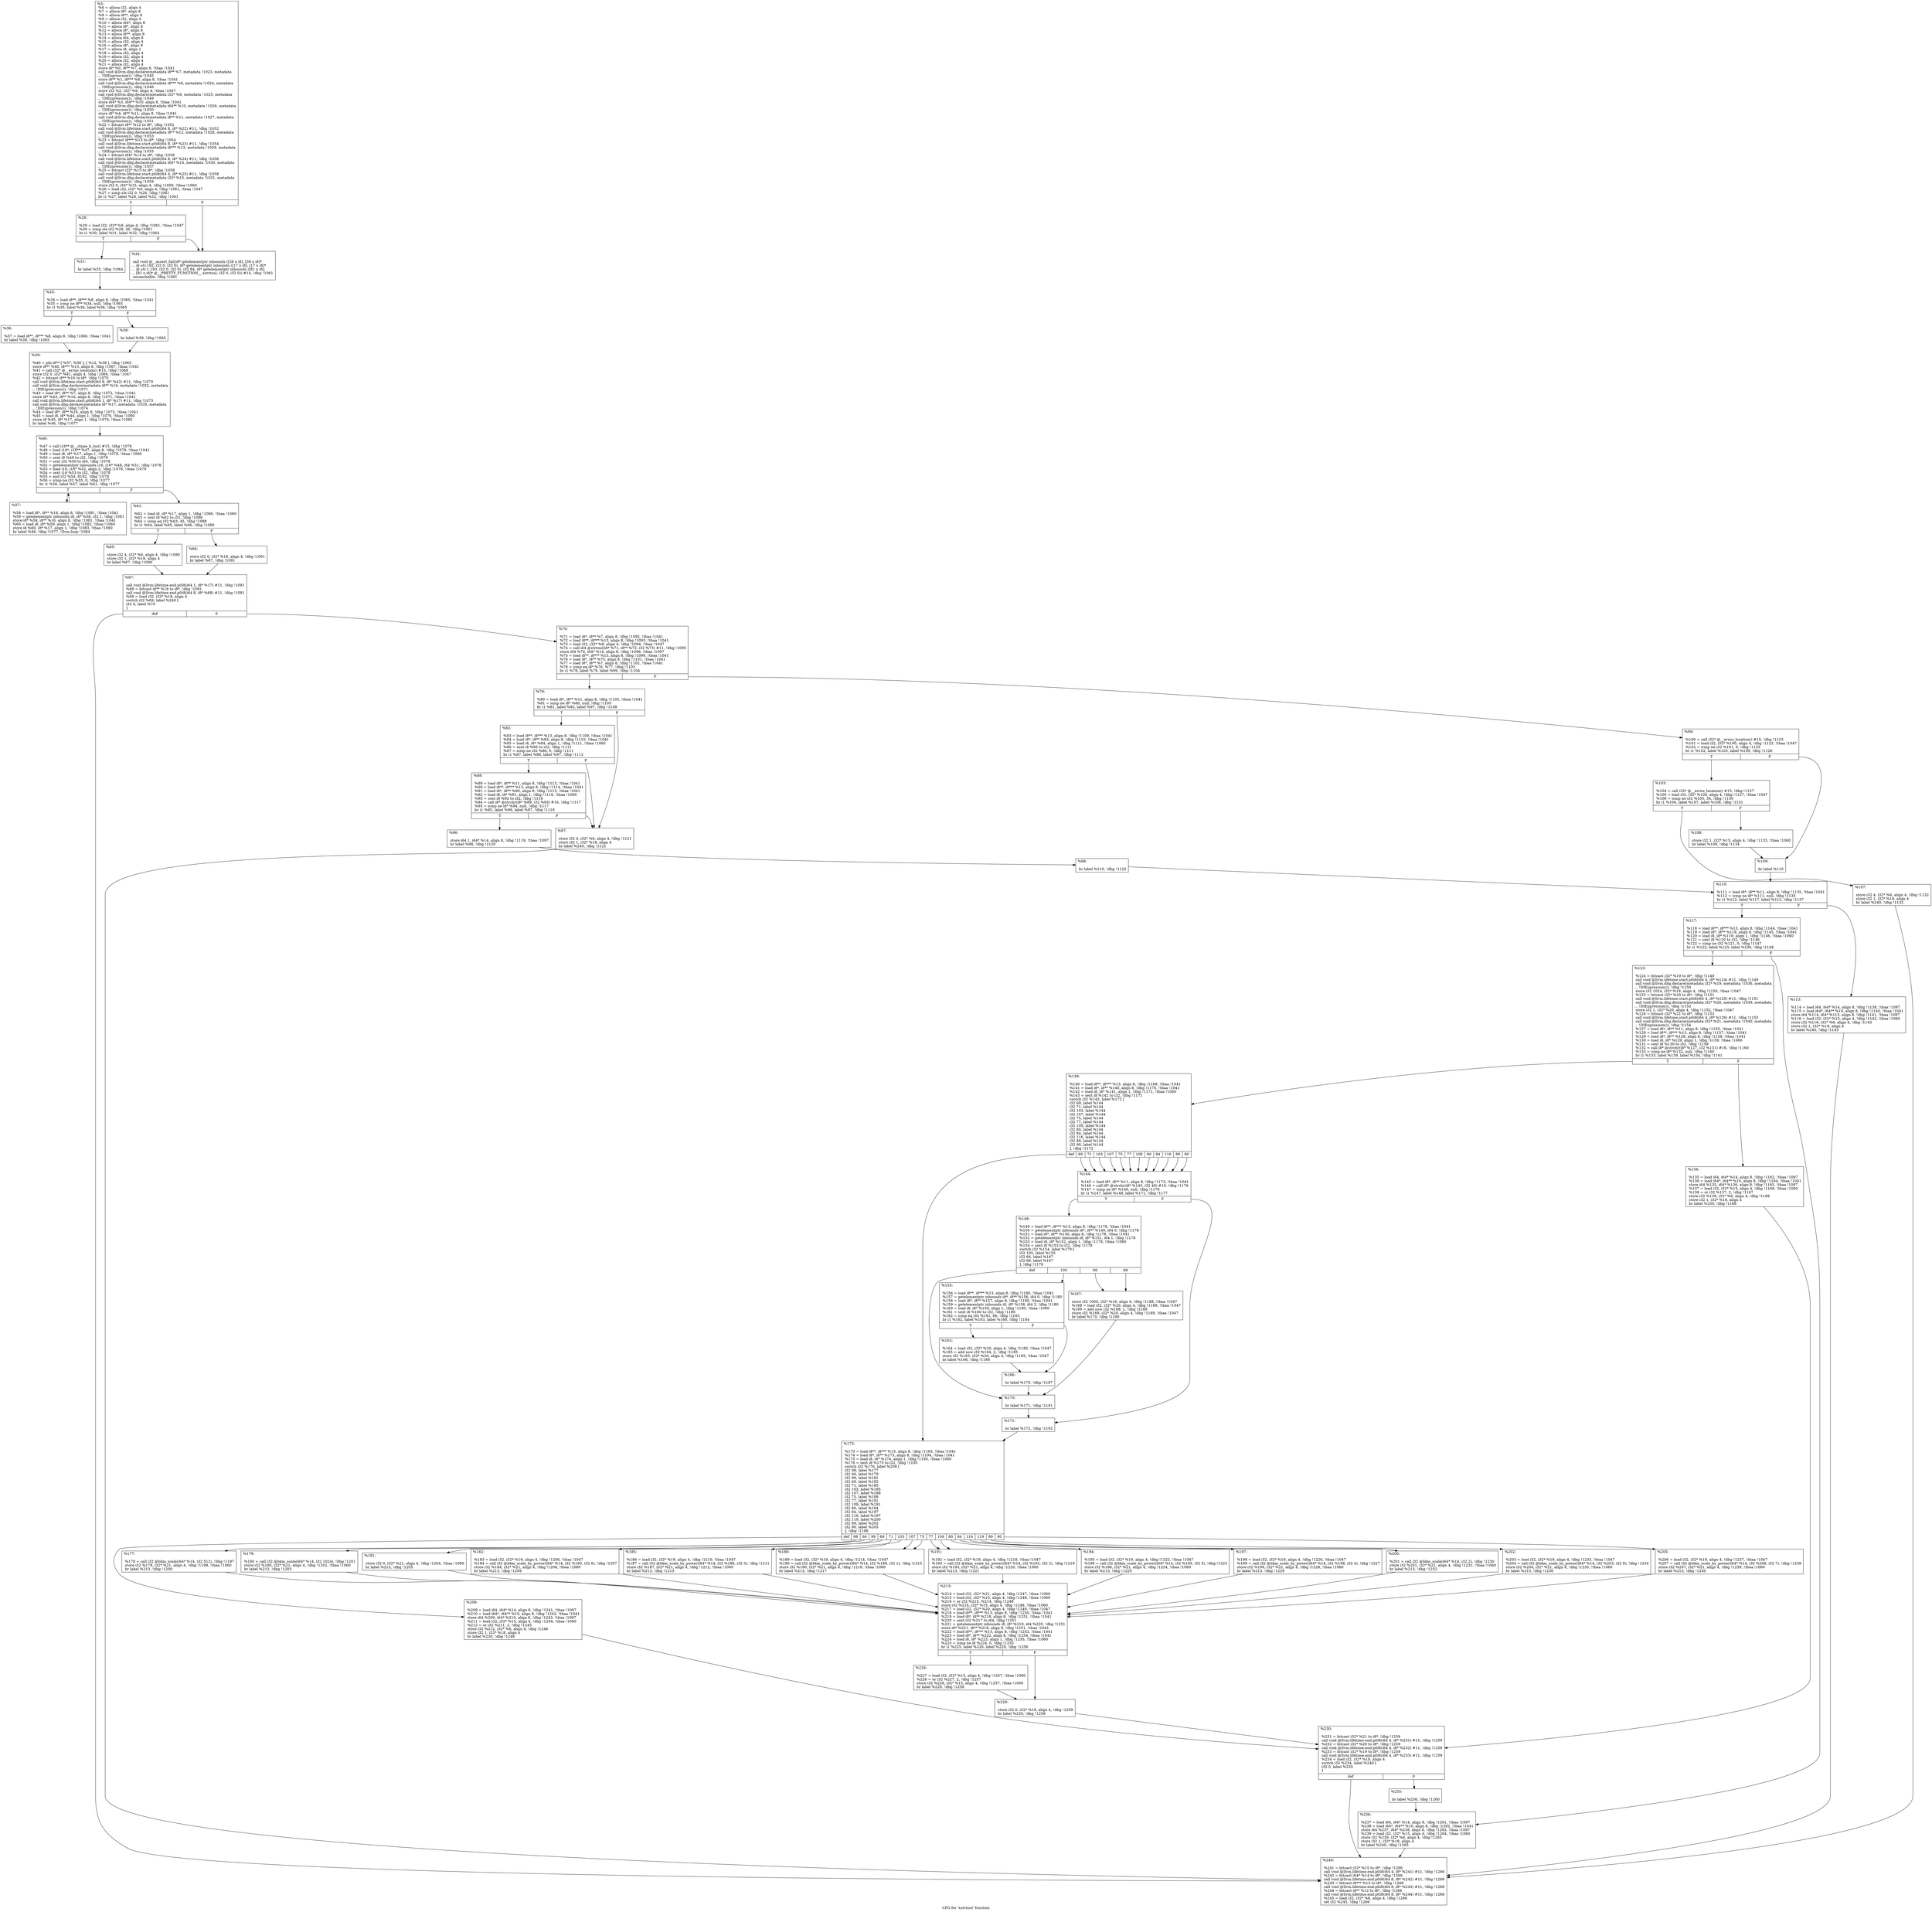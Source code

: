 digraph "CFG for 'xstrtoul' function" {
	label="CFG for 'xstrtoul' function";

	Node0xe2a350 [shape=record,label="{%5:\l  %6 = alloca i32, align 4\l  %7 = alloca i8*, align 8\l  %8 = alloca i8**, align 8\l  %9 = alloca i32, align 4\l  %10 = alloca i64*, align 8\l  %11 = alloca i8*, align 8\l  %12 = alloca i8*, align 8\l  %13 = alloca i8**, align 8\l  %14 = alloca i64, align 8\l  %15 = alloca i32, align 4\l  %16 = alloca i8*, align 8\l  %17 = alloca i8, align 1\l  %18 = alloca i32, align 4\l  %19 = alloca i32, align 4\l  %20 = alloca i32, align 4\l  %21 = alloca i32, align 4\l  store i8* %0, i8** %7, align 8, !tbaa !1041\l  call void @llvm.dbg.declare(metadata i8** %7, metadata !1023, metadata\l... !DIExpression()), !dbg !1045\l  store i8** %1, i8*** %8, align 8, !tbaa !1041\l  call void @llvm.dbg.declare(metadata i8*** %8, metadata !1024, metadata\l... !DIExpression()), !dbg !1046\l  store i32 %2, i32* %9, align 4, !tbaa !1047\l  call void @llvm.dbg.declare(metadata i32* %9, metadata !1025, metadata\l... !DIExpression()), !dbg !1049\l  store i64* %3, i64** %10, align 8, !tbaa !1041\l  call void @llvm.dbg.declare(metadata i64** %10, metadata !1026, metadata\l... !DIExpression()), !dbg !1050\l  store i8* %4, i8** %11, align 8, !tbaa !1041\l  call void @llvm.dbg.declare(metadata i8** %11, metadata !1027, metadata\l... !DIExpression()), !dbg !1051\l  %22 = bitcast i8** %12 to i8*, !dbg !1052\l  call void @llvm.lifetime.start.p0i8(i64 8, i8* %22) #11, !dbg !1052\l  call void @llvm.dbg.declare(metadata i8** %12, metadata !1028, metadata\l... !DIExpression()), !dbg !1053\l  %23 = bitcast i8*** %13 to i8*, !dbg !1054\l  call void @llvm.lifetime.start.p0i8(i64 8, i8* %23) #11, !dbg !1054\l  call void @llvm.dbg.declare(metadata i8*** %13, metadata !1029, metadata\l... !DIExpression()), !dbg !1055\l  %24 = bitcast i64* %14 to i8*, !dbg !1056\l  call void @llvm.lifetime.start.p0i8(i64 8, i8* %24) #11, !dbg !1056\l  call void @llvm.dbg.declare(metadata i64* %14, metadata !1030, metadata\l... !DIExpression()), !dbg !1057\l  %25 = bitcast i32* %15 to i8*, !dbg !1058\l  call void @llvm.lifetime.start.p0i8(i64 4, i8* %25) #11, !dbg !1058\l  call void @llvm.dbg.declare(metadata i32* %15, metadata !1031, metadata\l... !DIExpression()), !dbg !1059\l  store i32 0, i32* %15, align 4, !dbg !1059, !tbaa !1060\l  %26 = load i32, i32* %9, align 4, !dbg !1061, !tbaa !1047\l  %27 = icmp sle i32 0, %26, !dbg !1061\l  br i1 %27, label %28, label %32, !dbg !1061\l|{<s0>T|<s1>F}}"];
	Node0xe2a350:s0 -> Node0xe2a660;
	Node0xe2a350:s1 -> Node0xe2a700;
	Node0xe2a660 [shape=record,label="{%28:\l\l  %29 = load i32, i32* %9, align 4, !dbg !1061, !tbaa !1047\l  %30 = icmp sle i32 %29, 36, !dbg !1061\l  br i1 %30, label %31, label %32, !dbg !1064\l|{<s0>T|<s1>F}}"];
	Node0xe2a660:s0 -> Node0xe2a6b0;
	Node0xe2a660:s1 -> Node0xe2a700;
	Node0xe2a6b0 [shape=record,label="{%31:\l\l  br label %33, !dbg !1064\l}"];
	Node0xe2a6b0 -> Node0xe2a750;
	Node0xe2a700 [shape=record,label="{%32:\l\l  call void @__assert_fail(i8* getelementptr inbounds ([38 x i8], [38 x i8]*\l... @.str.192, i32 0, i32 0), i8* getelementptr inbounds ([17 x i8], [17 x i8]*\l... @.str.1.193, i32 0, i32 0), i32 84, i8* getelementptr inbounds ([81 x i8],\l... [81 x i8]* @__PRETTY_FUNCTION__.xstrtoul, i32 0, i32 0)) #14, !dbg !1061\l  unreachable, !dbg !1061\l}"];
	Node0xe2a750 [shape=record,label="{%33:\l\l  %34 = load i8**, i8*** %8, align 8, !dbg !1065, !tbaa !1041\l  %35 = icmp ne i8** %34, null, !dbg !1065\l  br i1 %35, label %36, label %38, !dbg !1065\l|{<s0>T|<s1>F}}"];
	Node0xe2a750:s0 -> Node0xe2a7a0;
	Node0xe2a750:s1 -> Node0xe2a7f0;
	Node0xe2a7a0 [shape=record,label="{%36:\l\l  %37 = load i8**, i8*** %8, align 8, !dbg !1066, !tbaa !1041\l  br label %39, !dbg !1065\l}"];
	Node0xe2a7a0 -> Node0xe2a840;
	Node0xe2a7f0 [shape=record,label="{%38:\l\l  br label %39, !dbg !1065\l}"];
	Node0xe2a7f0 -> Node0xe2a840;
	Node0xe2a840 [shape=record,label="{%39:\l\l  %40 = phi i8** [ %37, %36 ], [ %12, %38 ], !dbg !1065\l  store i8** %40, i8*** %13, align 8, !dbg !1067, !tbaa !1041\l  %41 = call i32* @__errno_location() #15, !dbg !1068\l  store i32 0, i32* %41, align 4, !dbg !1069, !tbaa !1047\l  %42 = bitcast i8** %16 to i8*, !dbg !1070\l  call void @llvm.lifetime.start.p0i8(i64 8, i8* %42) #11, !dbg !1070\l  call void @llvm.dbg.declare(metadata i8** %16, metadata !1032, metadata\l... !DIExpression()), !dbg !1071\l  %43 = load i8*, i8** %7, align 8, !dbg !1072, !tbaa !1041\l  store i8* %43, i8** %16, align 8, !dbg !1071, !tbaa !1041\l  call void @llvm.lifetime.start.p0i8(i64 1, i8* %17) #11, !dbg !1073\l  call void @llvm.dbg.declare(metadata i8* %17, metadata !1035, metadata\l... !DIExpression()), !dbg !1074\l  %44 = load i8*, i8** %16, align 8, !dbg !1075, !tbaa !1041\l  %45 = load i8, i8* %44, align 1, !dbg !1076, !tbaa !1060\l  store i8 %45, i8* %17, align 1, !dbg !1074, !tbaa !1060\l  br label %46, !dbg !1077\l}"];
	Node0xe2a840 -> Node0xe2a890;
	Node0xe2a890 [shape=record,label="{%46:\l\l  %47 = call i16** @__ctype_b_loc() #15, !dbg !1078\l  %48 = load i16*, i16** %47, align 8, !dbg !1078, !tbaa !1041\l  %49 = load i8, i8* %17, align 1, !dbg !1078, !tbaa !1060\l  %50 = zext i8 %49 to i32, !dbg !1078\l  %51 = sext i32 %50 to i64, !dbg !1078\l  %52 = getelementptr inbounds i16, i16* %48, i64 %51, !dbg !1078\l  %53 = load i16, i16* %52, align 2, !dbg !1078, !tbaa !1079\l  %54 = zext i16 %53 to i32, !dbg !1078\l  %55 = and i32 %54, 8192, !dbg !1078\l  %56 = icmp ne i32 %55, 0, !dbg !1077\l  br i1 %56, label %57, label %61, !dbg !1077\l|{<s0>T|<s1>F}}"];
	Node0xe2a890:s0 -> Node0xe2a8e0;
	Node0xe2a890:s1 -> Node0xe2a930;
	Node0xe2a8e0 [shape=record,label="{%57:\l\l  %58 = load i8*, i8** %16, align 8, !dbg !1081, !tbaa !1041\l  %59 = getelementptr inbounds i8, i8* %58, i32 1, !dbg !1081\l  store i8* %59, i8** %16, align 8, !dbg !1081, !tbaa !1041\l  %60 = load i8, i8* %59, align 1, !dbg !1082, !tbaa !1060\l  store i8 %60, i8* %17, align 1, !dbg !1083, !tbaa !1060\l  br label %46, !dbg !1077, !llvm.loop !1084\l}"];
	Node0xe2a8e0 -> Node0xe2a890;
	Node0xe2a930 [shape=record,label="{%61:\l\l  %62 = load i8, i8* %17, align 1, !dbg !1086, !tbaa !1060\l  %63 = zext i8 %62 to i32, !dbg !1086\l  %64 = icmp eq i32 %63, 45, !dbg !1088\l  br i1 %64, label %65, label %66, !dbg !1089\l|{<s0>T|<s1>F}}"];
	Node0xe2a930:s0 -> Node0xe2a980;
	Node0xe2a930:s1 -> Node0xe2a9d0;
	Node0xe2a980 [shape=record,label="{%65:\l\l  store i32 4, i32* %6, align 4, !dbg !1090\l  store i32 1, i32* %18, align 4\l  br label %67, !dbg !1090\l}"];
	Node0xe2a980 -> Node0xe2aa20;
	Node0xe2a9d0 [shape=record,label="{%66:\l\l  store i32 0, i32* %18, align 4, !dbg !1091\l  br label %67, !dbg !1091\l}"];
	Node0xe2a9d0 -> Node0xe2aa20;
	Node0xe2aa20 [shape=record,label="{%67:\l\l  call void @llvm.lifetime.end.p0i8(i64 1, i8* %17) #11, !dbg !1091\l  %68 = bitcast i8** %16 to i8*, !dbg !1091\l  call void @llvm.lifetime.end.p0i8(i64 8, i8* %68) #11, !dbg !1091\l  %69 = load i32, i32* %18, align 4\l  switch i32 %69, label %240 [\l    i32 0, label %70\l  ]\l|{<s0>def|<s1>0}}"];
	Node0xe2aa20:s0 -> Node0xe2b8d0;
	Node0xe2aa20:s1 -> Node0xe2aa70;
	Node0xe2aa70 [shape=record,label="{%70:\l\l  %71 = load i8*, i8** %7, align 8, !dbg !1092, !tbaa !1041\l  %72 = load i8**, i8*** %13, align 8, !dbg !1093, !tbaa !1041\l  %73 = load i32, i32* %9, align 4, !dbg !1094, !tbaa !1047\l  %74 = call i64 @strtoul(i8* %71, i8** %72, i32 %73) #11, !dbg !1095\l  store i64 %74, i64* %14, align 8, !dbg !1096, !tbaa !1097\l  %75 = load i8**, i8*** %13, align 8, !dbg !1099, !tbaa !1041\l  %76 = load i8*, i8** %75, align 8, !dbg !1101, !tbaa !1041\l  %77 = load i8*, i8** %7, align 8, !dbg !1102, !tbaa !1041\l  %78 = icmp eq i8* %76, %77, !dbg !1103\l  br i1 %78, label %79, label %99, !dbg !1104\l|{<s0>T|<s1>F}}"];
	Node0xe2aa70:s0 -> Node0xe2aac0;
	Node0xe2aa70:s1 -> Node0xe2aca0;
	Node0xe2aac0 [shape=record,label="{%79:\l\l  %80 = load i8*, i8** %11, align 8, !dbg !1105, !tbaa !1041\l  %81 = icmp ne i8* %80, null, !dbg !1105\l  br i1 %81, label %82, label %97, !dbg !1108\l|{<s0>T|<s1>F}}"];
	Node0xe2aac0:s0 -> Node0xe2ab10;
	Node0xe2aac0:s1 -> Node0xe2ac00;
	Node0xe2ab10 [shape=record,label="{%82:\l\l  %83 = load i8**, i8*** %13, align 8, !dbg !1109, !tbaa !1041\l  %84 = load i8*, i8** %83, align 8, !dbg !1110, !tbaa !1041\l  %85 = load i8, i8* %84, align 1, !dbg !1111, !tbaa !1060\l  %86 = sext i8 %85 to i32, !dbg !1111\l  %87 = icmp ne i32 %86, 0, !dbg !1111\l  br i1 %87, label %88, label %97, !dbg !1112\l|{<s0>T|<s1>F}}"];
	Node0xe2ab10:s0 -> Node0xe2ab60;
	Node0xe2ab10:s1 -> Node0xe2ac00;
	Node0xe2ab60 [shape=record,label="{%88:\l\l  %89 = load i8*, i8** %11, align 8, !dbg !1113, !tbaa !1041\l  %90 = load i8**, i8*** %13, align 8, !dbg !1114, !tbaa !1041\l  %91 = load i8*, i8** %90, align 8, !dbg !1115, !tbaa !1041\l  %92 = load i8, i8* %91, align 1, !dbg !1116, !tbaa !1060\l  %93 = sext i8 %92 to i32, !dbg !1116\l  %94 = call i8* @strchr(i8* %89, i32 %93) #16, !dbg !1117\l  %95 = icmp ne i8* %94, null, !dbg !1117\l  br i1 %95, label %96, label %97, !dbg !1118\l|{<s0>T|<s1>F}}"];
	Node0xe2ab60:s0 -> Node0xe2abb0;
	Node0xe2ab60:s1 -> Node0xe2ac00;
	Node0xe2abb0 [shape=record,label="{%96:\l\l  store i64 1, i64* %14, align 8, !dbg !1119, !tbaa !1097\l  br label %98, !dbg !1120\l}"];
	Node0xe2abb0 -> Node0xe2ac50;
	Node0xe2ac00 [shape=record,label="{%97:\l\l  store i32 4, i32* %6, align 4, !dbg !1121\l  store i32 1, i32* %18, align 4\l  br label %240, !dbg !1121\l}"];
	Node0xe2ac00 -> Node0xe2b8d0;
	Node0xe2ac50 [shape=record,label="{%98:\l\l  br label %110, !dbg !1122\l}"];
	Node0xe2ac50 -> Node0xe2ae30;
	Node0xe2aca0 [shape=record,label="{%99:\l\l  %100 = call i32* @__errno_location() #15, !dbg !1123\l  %101 = load i32, i32* %100, align 4, !dbg !1123, !tbaa !1047\l  %102 = icmp ne i32 %101, 0, !dbg !1125\l  br i1 %102, label %103, label %109, !dbg !1126\l|{<s0>T|<s1>F}}"];
	Node0xe2aca0:s0 -> Node0xe2acf0;
	Node0xe2aca0:s1 -> Node0xe2ade0;
	Node0xe2acf0 [shape=record,label="{%103:\l\l  %104 = call i32* @__errno_location() #15, !dbg !1127\l  %105 = load i32, i32* %104, align 4, !dbg !1127, !tbaa !1047\l  %106 = icmp ne i32 %105, 34, !dbg !1130\l  br i1 %106, label %107, label %108, !dbg !1131\l|{<s0>T|<s1>F}}"];
	Node0xe2acf0:s0 -> Node0xe2ad40;
	Node0xe2acf0:s1 -> Node0xe2ad90;
	Node0xe2ad40 [shape=record,label="{%107:\l\l  store i32 4, i32* %6, align 4, !dbg !1132\l  store i32 1, i32* %18, align 4\l  br label %240, !dbg !1132\l}"];
	Node0xe2ad40 -> Node0xe2b8d0;
	Node0xe2ad90 [shape=record,label="{%108:\l\l  store i32 1, i32* %15, align 4, !dbg !1133, !tbaa !1060\l  br label %109, !dbg !1134\l}"];
	Node0xe2ad90 -> Node0xe2ade0;
	Node0xe2ade0 [shape=record,label="{%109:\l\l  br label %110\l}"];
	Node0xe2ade0 -> Node0xe2ae30;
	Node0xe2ae30 [shape=record,label="{%110:\l\l  %111 = load i8*, i8** %11, align 8, !dbg !1135, !tbaa !1041\l  %112 = icmp ne i8* %111, null, !dbg !1135\l  br i1 %112, label %117, label %113, !dbg !1137\l|{<s0>T|<s1>F}}"];
	Node0xe2ae30:s0 -> Node0xe2aed0;
	Node0xe2ae30:s1 -> Node0xe2ae80;
	Node0xe2ae80 [shape=record,label="{%113:\l\l  %114 = load i64, i64* %14, align 8, !dbg !1138, !tbaa !1097\l  %115 = load i64*, i64** %10, align 8, !dbg !1140, !tbaa !1041\l  store i64 %114, i64* %115, align 8, !dbg !1141, !tbaa !1097\l  %116 = load i32, i32* %15, align 4, !dbg !1142, !tbaa !1060\l  store i32 %116, i32* %6, align 4, !dbg !1143\l  store i32 1, i32* %18, align 4\l  br label %240, !dbg !1143\l}"];
	Node0xe2ae80 -> Node0xe2b8d0;
	Node0xe2aed0 [shape=record,label="{%117:\l\l  %118 = load i8**, i8*** %13, align 8, !dbg !1144, !tbaa !1041\l  %119 = load i8*, i8** %118, align 8, !dbg !1145, !tbaa !1041\l  %120 = load i8, i8* %119, align 1, !dbg !1146, !tbaa !1060\l  %121 = sext i8 %120 to i32, !dbg !1146\l  %122 = icmp ne i32 %121, 0, !dbg !1147\l  br i1 %122, label %123, label %236, !dbg !1148\l|{<s0>T|<s1>F}}"];
	Node0xe2aed0:s0 -> Node0xe2af20;
	Node0xe2aed0:s1 -> Node0xe2b880;
	Node0xe2af20 [shape=record,label="{%123:\l\l  %124 = bitcast i32* %19 to i8*, !dbg !1149\l  call void @llvm.lifetime.start.p0i8(i64 4, i8* %124) #11, !dbg !1149\l  call void @llvm.dbg.declare(metadata i32* %19, metadata !1036, metadata\l... !DIExpression()), !dbg !1150\l  store i32 1024, i32* %19, align 4, !dbg !1150, !tbaa !1047\l  %125 = bitcast i32* %20 to i8*, !dbg !1151\l  call void @llvm.lifetime.start.p0i8(i64 4, i8* %125) #11, !dbg !1151\l  call void @llvm.dbg.declare(metadata i32* %20, metadata !1039, metadata\l... !DIExpression()), !dbg !1152\l  store i32 1, i32* %20, align 4, !dbg !1152, !tbaa !1047\l  %126 = bitcast i32* %21 to i8*, !dbg !1153\l  call void @llvm.lifetime.start.p0i8(i64 4, i8* %126) #11, !dbg !1153\l  call void @llvm.dbg.declare(metadata i32* %21, metadata !1040, metadata\l... !DIExpression()), !dbg !1154\l  %127 = load i8*, i8** %11, align 8, !dbg !1155, !tbaa !1041\l  %128 = load i8**, i8*** %13, align 8, !dbg !1157, !tbaa !1041\l  %129 = load i8*, i8** %128, align 8, !dbg !1158, !tbaa !1041\l  %130 = load i8, i8* %129, align 1, !dbg !1159, !tbaa !1060\l  %131 = sext i8 %130 to i32, !dbg !1159\l  %132 = call i8* @strchr(i8* %127, i32 %131) #16, !dbg !1160\l  %133 = icmp ne i8* %132, null, !dbg !1160\l  br i1 %133, label %139, label %134, !dbg !1161\l|{<s0>T|<s1>F}}"];
	Node0xe2af20:s0 -> Node0xe2afc0;
	Node0xe2af20:s1 -> Node0xe2af70;
	Node0xe2af70 [shape=record,label="{%134:\l\l  %135 = load i64, i64* %14, align 8, !dbg !1162, !tbaa !1097\l  %136 = load i64*, i64** %10, align 8, !dbg !1164, !tbaa !1041\l  store i64 %135, i64* %136, align 8, !dbg !1165, !tbaa !1097\l  %137 = load i32, i32* %15, align 4, !dbg !1166, !tbaa !1060\l  %138 = or i32 %137, 2, !dbg !1167\l  store i32 %138, i32* %6, align 4, !dbg !1168\l  store i32 1, i32* %18, align 4\l  br label %230, !dbg !1168\l}"];
	Node0xe2af70 -> Node0xe2b7e0;
	Node0xe2afc0 [shape=record,label="{%139:\l\l  %140 = load i8**, i8*** %13, align 8, !dbg !1169, !tbaa !1041\l  %141 = load i8*, i8** %140, align 8, !dbg !1170, !tbaa !1041\l  %142 = load i8, i8* %141, align 1, !dbg !1171, !tbaa !1060\l  %143 = sext i8 %142 to i32, !dbg !1171\l  switch i32 %143, label %172 [\l    i32 69, label %144\l    i32 71, label %144\l    i32 103, label %144\l    i32 107, label %144\l    i32 75, label %144\l    i32 77, label %144\l    i32 109, label %144\l    i32 80, label %144\l    i32 84, label %144\l    i32 116, label %144\l    i32 89, label %144\l    i32 90, label %144\l  ], !dbg !1172\l|{<s0>def|<s1>69|<s2>71|<s3>103|<s4>107|<s5>75|<s6>77|<s7>109|<s8>80|<s9>84|<s10>116|<s11>89|<s12>90}}"];
	Node0xe2afc0:s0 -> Node0xe2b290;
	Node0xe2afc0:s1 -> Node0xe2b010;
	Node0xe2afc0:s2 -> Node0xe2b010;
	Node0xe2afc0:s3 -> Node0xe2b010;
	Node0xe2afc0:s4 -> Node0xe2b010;
	Node0xe2afc0:s5 -> Node0xe2b010;
	Node0xe2afc0:s6 -> Node0xe2b010;
	Node0xe2afc0:s7 -> Node0xe2b010;
	Node0xe2afc0:s8 -> Node0xe2b010;
	Node0xe2afc0:s9 -> Node0xe2b010;
	Node0xe2afc0:s10 -> Node0xe2b010;
	Node0xe2afc0:s11 -> Node0xe2b010;
	Node0xe2afc0:s12 -> Node0xe2b010;
	Node0xe2b010 [shape=record,label="{%144:\l\l  %145 = load i8*, i8** %11, align 8, !dbg !1173, !tbaa !1041\l  %146 = call i8* @strchr(i8* %145, i32 48) #16, !dbg !1176\l  %147 = icmp ne i8* %146, null, !dbg !1176\l  br i1 %147, label %148, label %171, !dbg !1177\l|{<s0>T|<s1>F}}"];
	Node0xe2b010:s0 -> Node0xe2b060;
	Node0xe2b010:s1 -> Node0xe2b240;
	Node0xe2b060 [shape=record,label="{%148:\l\l  %149 = load i8**, i8*** %13, align 8, !dbg !1178, !tbaa !1041\l  %150 = getelementptr inbounds i8*, i8** %149, i64 0, !dbg !1178\l  %151 = load i8*, i8** %150, align 8, !dbg !1178, !tbaa !1041\l  %152 = getelementptr inbounds i8, i8* %151, i64 1, !dbg !1178\l  %153 = load i8, i8* %152, align 1, !dbg !1178, !tbaa !1060\l  %154 = sext i8 %153 to i32, !dbg !1178\l  switch i32 %154, label %170 [\l    i32 105, label %155\l    i32 66, label %167\l    i32 68, label %167\l  ], !dbg !1179\l|{<s0>def|<s1>105|<s2>66|<s3>68}}"];
	Node0xe2b060:s0 -> Node0xe2b1f0;
	Node0xe2b060:s1 -> Node0xe2b0b0;
	Node0xe2b060:s2 -> Node0xe2b1a0;
	Node0xe2b060:s3 -> Node0xe2b1a0;
	Node0xe2b0b0 [shape=record,label="{%155:\l\l  %156 = load i8**, i8*** %13, align 8, !dbg !1180, !tbaa !1041\l  %157 = getelementptr inbounds i8*, i8** %156, i64 0, !dbg !1180\l  %158 = load i8*, i8** %157, align 8, !dbg !1180, !tbaa !1041\l  %159 = getelementptr inbounds i8, i8* %158, i64 2, !dbg !1180\l  %160 = load i8, i8* %159, align 1, !dbg !1180, !tbaa !1060\l  %161 = sext i8 %160 to i32, !dbg !1180\l  %162 = icmp eq i32 %161, 66, !dbg !1183\l  br i1 %162, label %163, label %166, !dbg !1184\l|{<s0>T|<s1>F}}"];
	Node0xe2b0b0:s0 -> Node0xe2b100;
	Node0xe2b0b0:s1 -> Node0xe2b150;
	Node0xe2b100 [shape=record,label="{%163:\l\l  %164 = load i32, i32* %20, align 4, !dbg !1185, !tbaa !1047\l  %165 = add nsw i32 %164, 2, !dbg !1185\l  store i32 %165, i32* %20, align 4, !dbg !1185, !tbaa !1047\l  br label %166, !dbg !1186\l}"];
	Node0xe2b100 -> Node0xe2b150;
	Node0xe2b150 [shape=record,label="{%166:\l\l  br label %170, !dbg !1187\l}"];
	Node0xe2b150 -> Node0xe2b1f0;
	Node0xe2b1a0 [shape=record,label="{%167:\l\l  store i32 1000, i32* %19, align 4, !dbg !1188, !tbaa !1047\l  %168 = load i32, i32* %20, align 4, !dbg !1189, !tbaa !1047\l  %169 = add nsw i32 %168, 1, !dbg !1189\l  store i32 %169, i32* %20, align 4, !dbg !1189, !tbaa !1047\l  br label %170, !dbg !1190\l}"];
	Node0xe2b1a0 -> Node0xe2b1f0;
	Node0xe2b1f0 [shape=record,label="{%170:\l\l  br label %171, !dbg !1191\l}"];
	Node0xe2b1f0 -> Node0xe2b240;
	Node0xe2b240 [shape=record,label="{%171:\l\l  br label %172, !dbg !1192\l}"];
	Node0xe2b240 -> Node0xe2b290;
	Node0xe2b290 [shape=record,label="{%172:\l\l  %173 = load i8**, i8*** %13, align 8, !dbg !1193, !tbaa !1041\l  %174 = load i8*, i8** %173, align 8, !dbg !1194, !tbaa !1041\l  %175 = load i8, i8* %174, align 1, !dbg !1195, !tbaa !1060\l  %176 = sext i8 %175 to i32, !dbg !1195\l  switch i32 %176, label %208 [\l    i32 98, label %177\l    i32 66, label %179\l    i32 99, label %181\l    i32 69, label %182\l    i32 71, label %185\l    i32 103, label %185\l    i32 107, label %188\l    i32 75, label %188\l    i32 77, label %191\l    i32 109, label %191\l    i32 80, label %194\l    i32 84, label %197\l    i32 116, label %197\l    i32 119, label %200\l    i32 89, label %202\l    i32 90, label %205\l  ], !dbg !1196\l|{<s0>def|<s1>98|<s2>66|<s3>99|<s4>69|<s5>71|<s6>103|<s7>107|<s8>75|<s9>77|<s10>109|<s11>80|<s12>84|<s13>116|<s14>119|<s15>89|<s16>90}}"];
	Node0xe2b290:s0 -> Node0xe2b6a0;
	Node0xe2b290:s1 -> Node0xe2b2e0;
	Node0xe2b290:s2 -> Node0xe2b330;
	Node0xe2b290:s3 -> Node0xe2b380;
	Node0xe2b290:s4 -> Node0xe2b3d0;
	Node0xe2b290:s5 -> Node0xe2b420;
	Node0xe2b290:s6 -> Node0xe2b420;
	Node0xe2b290:s7 -> Node0xe2b470;
	Node0xe2b290:s8 -> Node0xe2b470;
	Node0xe2b290:s9 -> Node0xe2b4c0;
	Node0xe2b290:s10 -> Node0xe2b4c0;
	Node0xe2b290:s11 -> Node0xe2b510;
	Node0xe2b290:s12 -> Node0xe2b560;
	Node0xe2b290:s13 -> Node0xe2b560;
	Node0xe2b290:s14 -> Node0xe2b5b0;
	Node0xe2b290:s15 -> Node0xe2b600;
	Node0xe2b290:s16 -> Node0xe2b650;
	Node0xe2b2e0 [shape=record,label="{%177:\l\l  %178 = call i32 @bkm_scale(i64* %14, i32 512), !dbg !1197\l  store i32 %178, i32* %21, align 4, !dbg !1199, !tbaa !1060\l  br label %213, !dbg !1200\l}"];
	Node0xe2b2e0 -> Node0xe2b6f0;
	Node0xe2b330 [shape=record,label="{%179:\l\l  %180 = call i32 @bkm_scale(i64* %14, i32 1024), !dbg !1201\l  store i32 %180, i32* %21, align 4, !dbg !1202, !tbaa !1060\l  br label %213, !dbg !1203\l}"];
	Node0xe2b330 -> Node0xe2b6f0;
	Node0xe2b380 [shape=record,label="{%181:\l\l  store i32 0, i32* %21, align 4, !dbg !1204, !tbaa !1060\l  br label %213, !dbg !1205\l}"];
	Node0xe2b380 -> Node0xe2b6f0;
	Node0xe2b3d0 [shape=record,label="{%182:\l\l  %183 = load i32, i32* %19, align 4, !dbg !1206, !tbaa !1047\l  %184 = call i32 @bkm_scale_by_power(i64* %14, i32 %183, i32 6), !dbg !1207\l  store i32 %184, i32* %21, align 4, !dbg !1208, !tbaa !1060\l  br label %213, !dbg !1209\l}"];
	Node0xe2b3d0 -> Node0xe2b6f0;
	Node0xe2b420 [shape=record,label="{%185:\l\l  %186 = load i32, i32* %19, align 4, !dbg !1210, !tbaa !1047\l  %187 = call i32 @bkm_scale_by_power(i64* %14, i32 %186, i32 3), !dbg !1211\l  store i32 %187, i32* %21, align 4, !dbg !1212, !tbaa !1060\l  br label %213, !dbg !1213\l}"];
	Node0xe2b420 -> Node0xe2b6f0;
	Node0xe2b470 [shape=record,label="{%188:\l\l  %189 = load i32, i32* %19, align 4, !dbg !1214, !tbaa !1047\l  %190 = call i32 @bkm_scale_by_power(i64* %14, i32 %189, i32 1), !dbg !1215\l  store i32 %190, i32* %21, align 4, !dbg !1216, !tbaa !1060\l  br label %213, !dbg !1217\l}"];
	Node0xe2b470 -> Node0xe2b6f0;
	Node0xe2b4c0 [shape=record,label="{%191:\l\l  %192 = load i32, i32* %19, align 4, !dbg !1218, !tbaa !1047\l  %193 = call i32 @bkm_scale_by_power(i64* %14, i32 %192, i32 2), !dbg !1219\l  store i32 %193, i32* %21, align 4, !dbg !1220, !tbaa !1060\l  br label %213, !dbg !1221\l}"];
	Node0xe2b4c0 -> Node0xe2b6f0;
	Node0xe2b510 [shape=record,label="{%194:\l\l  %195 = load i32, i32* %19, align 4, !dbg !1222, !tbaa !1047\l  %196 = call i32 @bkm_scale_by_power(i64* %14, i32 %195, i32 5), !dbg !1223\l  store i32 %196, i32* %21, align 4, !dbg !1224, !tbaa !1060\l  br label %213, !dbg !1225\l}"];
	Node0xe2b510 -> Node0xe2b6f0;
	Node0xe2b560 [shape=record,label="{%197:\l\l  %198 = load i32, i32* %19, align 4, !dbg !1226, !tbaa !1047\l  %199 = call i32 @bkm_scale_by_power(i64* %14, i32 %198, i32 4), !dbg !1227\l  store i32 %199, i32* %21, align 4, !dbg !1228, !tbaa !1060\l  br label %213, !dbg !1229\l}"];
	Node0xe2b560 -> Node0xe2b6f0;
	Node0xe2b5b0 [shape=record,label="{%200:\l\l  %201 = call i32 @bkm_scale(i64* %14, i32 2), !dbg !1230\l  store i32 %201, i32* %21, align 4, !dbg !1231, !tbaa !1060\l  br label %213, !dbg !1232\l}"];
	Node0xe2b5b0 -> Node0xe2b6f0;
	Node0xe2b600 [shape=record,label="{%202:\l\l  %203 = load i32, i32* %19, align 4, !dbg !1233, !tbaa !1047\l  %204 = call i32 @bkm_scale_by_power(i64* %14, i32 %203, i32 8), !dbg !1234\l  store i32 %204, i32* %21, align 4, !dbg !1235, !tbaa !1060\l  br label %213, !dbg !1236\l}"];
	Node0xe2b600 -> Node0xe2b6f0;
	Node0xe2b650 [shape=record,label="{%205:\l\l  %206 = load i32, i32* %19, align 4, !dbg !1237, !tbaa !1047\l  %207 = call i32 @bkm_scale_by_power(i64* %14, i32 %206, i32 7), !dbg !1238\l  store i32 %207, i32* %21, align 4, !dbg !1239, !tbaa !1060\l  br label %213, !dbg !1240\l}"];
	Node0xe2b650 -> Node0xe2b6f0;
	Node0xe2b6a0 [shape=record,label="{%208:\l\l  %209 = load i64, i64* %14, align 8, !dbg !1241, !tbaa !1097\l  %210 = load i64*, i64** %10, align 8, !dbg !1242, !tbaa !1041\l  store i64 %209, i64* %210, align 8, !dbg !1243, !tbaa !1097\l  %211 = load i32, i32* %15, align 4, !dbg !1244, !tbaa !1060\l  %212 = or i32 %211, 2, !dbg !1245\l  store i32 %212, i32* %6, align 4, !dbg !1246\l  store i32 1, i32* %18, align 4\l  br label %230, !dbg !1246\l}"];
	Node0xe2b6a0 -> Node0xe2b7e0;
	Node0xe2b6f0 [shape=record,label="{%213:\l\l  %214 = load i32, i32* %21, align 4, !dbg !1247, !tbaa !1060\l  %215 = load i32, i32* %15, align 4, !dbg !1248, !tbaa !1060\l  %216 = or i32 %215, %214, !dbg !1248\l  store i32 %216, i32* %15, align 4, !dbg !1248, !tbaa !1060\l  %217 = load i32, i32* %20, align 4, !dbg !1249, !tbaa !1047\l  %218 = load i8**, i8*** %13, align 8, !dbg !1250, !tbaa !1041\l  %219 = load i8*, i8** %218, align 8, !dbg !1251, !tbaa !1041\l  %220 = sext i32 %217 to i64, !dbg !1251\l  %221 = getelementptr inbounds i8, i8* %219, i64 %220, !dbg !1251\l  store i8* %221, i8** %218, align 8, !dbg !1251, !tbaa !1041\l  %222 = load i8**, i8*** %13, align 8, !dbg !1252, !tbaa !1041\l  %223 = load i8*, i8** %222, align 8, !dbg !1254, !tbaa !1041\l  %224 = load i8, i8* %223, align 1, !dbg !1255, !tbaa !1060\l  %225 = icmp ne i8 %224, 0, !dbg !1255\l  br i1 %225, label %226, label %229, !dbg !1256\l|{<s0>T|<s1>F}}"];
	Node0xe2b6f0:s0 -> Node0xe2b740;
	Node0xe2b6f0:s1 -> Node0xe2b790;
	Node0xe2b740 [shape=record,label="{%226:\l\l  %227 = load i32, i32* %15, align 4, !dbg !1257, !tbaa !1060\l  %228 = or i32 %227, 2, !dbg !1257\l  store i32 %228, i32* %15, align 4, !dbg !1257, !tbaa !1060\l  br label %229, !dbg !1258\l}"];
	Node0xe2b740 -> Node0xe2b790;
	Node0xe2b790 [shape=record,label="{%229:\l\l  store i32 0, i32* %18, align 4, !dbg !1259\l  br label %230, !dbg !1259\l}"];
	Node0xe2b790 -> Node0xe2b7e0;
	Node0xe2b7e0 [shape=record,label="{%230:\l\l  %231 = bitcast i32* %21 to i8*, !dbg !1259\l  call void @llvm.lifetime.end.p0i8(i64 4, i8* %231) #11, !dbg !1259\l  %232 = bitcast i32* %20 to i8*, !dbg !1259\l  call void @llvm.lifetime.end.p0i8(i64 4, i8* %232) #11, !dbg !1259\l  %233 = bitcast i32* %19 to i8*, !dbg !1259\l  call void @llvm.lifetime.end.p0i8(i64 4, i8* %233) #11, !dbg !1259\l  %234 = load i32, i32* %18, align 4\l  switch i32 %234, label %240 [\l    i32 0, label %235\l  ]\l|{<s0>def|<s1>0}}"];
	Node0xe2b7e0:s0 -> Node0xe2b8d0;
	Node0xe2b7e0:s1 -> Node0xe2b830;
	Node0xe2b830 [shape=record,label="{%235:\l\l  br label %236, !dbg !1260\l}"];
	Node0xe2b830 -> Node0xe2b880;
	Node0xe2b880 [shape=record,label="{%236:\l\l  %237 = load i64, i64* %14, align 8, !dbg !1261, !tbaa !1097\l  %238 = load i64*, i64** %10, align 8, !dbg !1262, !tbaa !1041\l  store i64 %237, i64* %238, align 8, !dbg !1263, !tbaa !1097\l  %239 = load i32, i32* %15, align 4, !dbg !1264, !tbaa !1060\l  store i32 %239, i32* %6, align 4, !dbg !1265\l  store i32 1, i32* %18, align 4\l  br label %240, !dbg !1265\l}"];
	Node0xe2b880 -> Node0xe2b8d0;
	Node0xe2b8d0 [shape=record,label="{%240:\l\l  %241 = bitcast i32* %15 to i8*, !dbg !1266\l  call void @llvm.lifetime.end.p0i8(i64 4, i8* %241) #11, !dbg !1266\l  %242 = bitcast i64* %14 to i8*, !dbg !1266\l  call void @llvm.lifetime.end.p0i8(i64 8, i8* %242) #11, !dbg !1266\l  %243 = bitcast i8*** %13 to i8*, !dbg !1266\l  call void @llvm.lifetime.end.p0i8(i64 8, i8* %243) #11, !dbg !1266\l  %244 = bitcast i8** %12 to i8*, !dbg !1266\l  call void @llvm.lifetime.end.p0i8(i64 8, i8* %244) #11, !dbg !1266\l  %245 = load i32, i32* %6, align 4, !dbg !1266\l  ret i32 %245, !dbg !1266\l}"];
}
